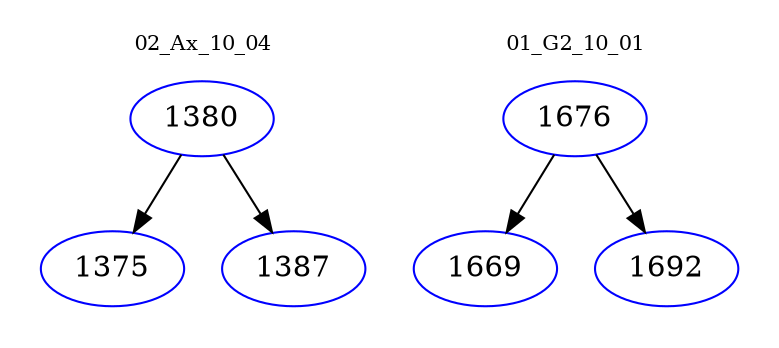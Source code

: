 digraph{
subgraph cluster_0 {
color = white
label = "02_Ax_10_04";
fontsize=10;
T0_1380 [label="1380", color="blue"]
T0_1380 -> T0_1375 [color="black"]
T0_1375 [label="1375", color="blue"]
T0_1380 -> T0_1387 [color="black"]
T0_1387 [label="1387", color="blue"]
}
subgraph cluster_1 {
color = white
label = "01_G2_10_01";
fontsize=10;
T1_1676 [label="1676", color="blue"]
T1_1676 -> T1_1669 [color="black"]
T1_1669 [label="1669", color="blue"]
T1_1676 -> T1_1692 [color="black"]
T1_1692 [label="1692", color="blue"]
}
}
